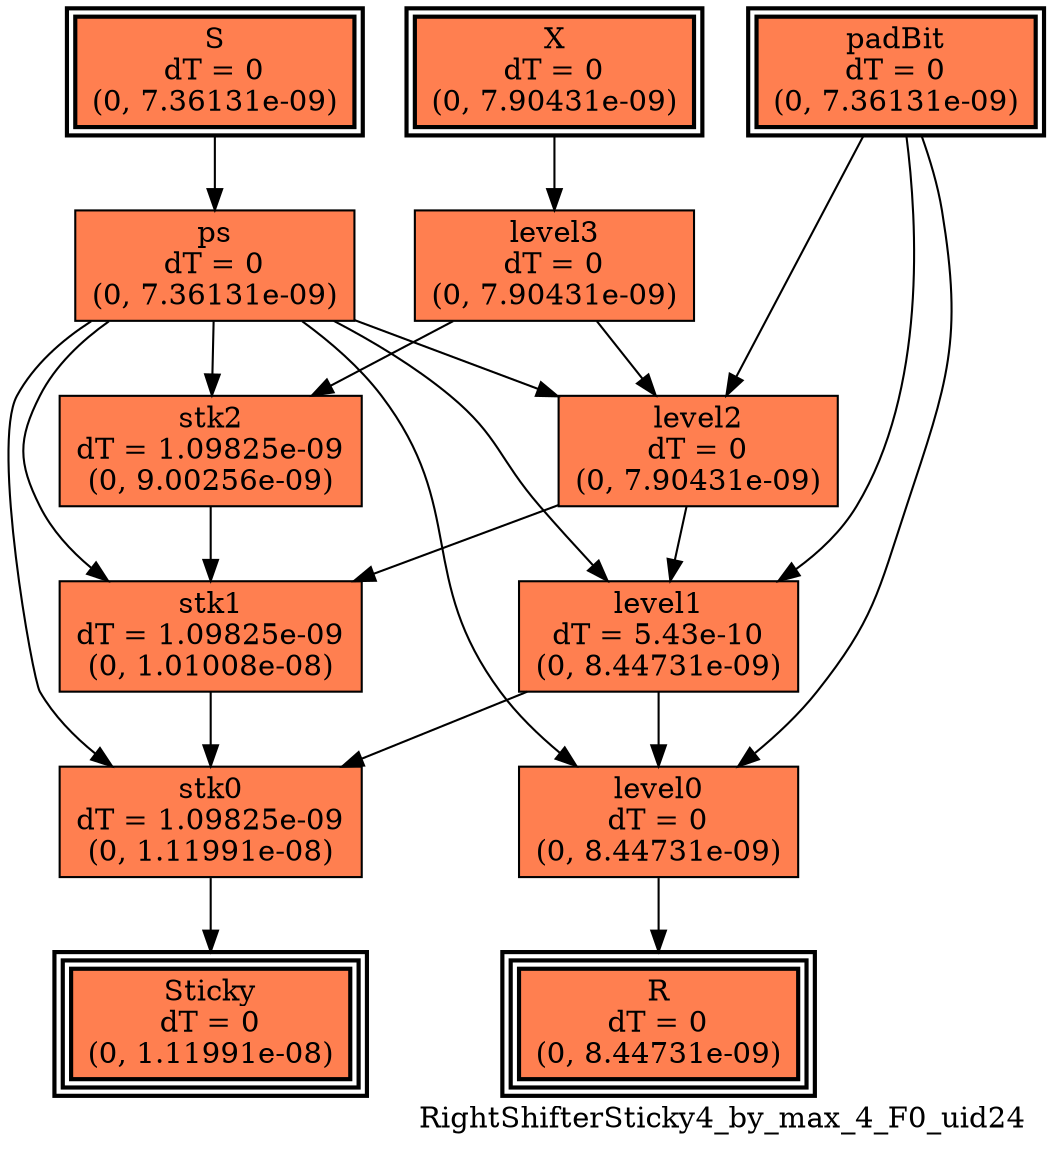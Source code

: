 digraph RightShifterSticky4_by_max_4_F0_uid24
{
	//graph drawing options
	label=RightShifterSticky4_by_max_4_F0_uid24;
	labelloc=bottom;
	labeljust=right;
	ratio=auto;
	nodesep=0.25;
	ranksep=0.5;

	//input/output signals of operator RightShifterSticky4_by_max_4_F0_uid24
	X__RightShifterSticky4_by_max_4_F0_uid24 [ label="X\ndT = 0\n(0, 7.90431e-09)", shape=box, color=black, style="bold, filled", fillcolor=coral, peripheries=2 ];
	S__RightShifterSticky4_by_max_4_F0_uid24 [ label="S\ndT = 0\n(0, 7.36131e-09)", shape=box, color=black, style="bold, filled", fillcolor=coral, peripheries=2 ];
	padBit__RightShifterSticky4_by_max_4_F0_uid24 [ label="padBit\ndT = 0\n(0, 7.36131e-09)", shape=box, color=black, style="bold, filled", fillcolor=coral, peripheries=2 ];
	R__RightShifterSticky4_by_max_4_F0_uid24 [ label="R\ndT = 0\n(0, 8.44731e-09)", shape=box, color=black, style="bold, filled", fillcolor=coral, peripheries=3 ];
	Sticky__RightShifterSticky4_by_max_4_F0_uid24 [ label="Sticky\ndT = 0\n(0, 1.11991e-08)", shape=box, color=black, style="bold, filled", fillcolor=coral, peripheries=3 ];
	{rank=same X__RightShifterSticky4_by_max_4_F0_uid24, S__RightShifterSticky4_by_max_4_F0_uid24, padBit__RightShifterSticky4_by_max_4_F0_uid24};
	{rank=same R__RightShifterSticky4_by_max_4_F0_uid24, Sticky__RightShifterSticky4_by_max_4_F0_uid24};
	//internal signals of operator RightShifterSticky4_by_max_4_F0_uid24
	ps__RightShifterSticky4_by_max_4_F0_uid24 [ label="ps\ndT = 0\n(0, 7.36131e-09)", shape=box, color=black, style=filled, fillcolor=coral, peripheries=1 ];
	level3__RightShifterSticky4_by_max_4_F0_uid24 [ label="level3\ndT = 0\n(0, 7.90431e-09)", shape=box, color=black, style=filled, fillcolor=coral, peripheries=1 ];
	stk2__RightShifterSticky4_by_max_4_F0_uid24 [ label="stk2\ndT = 1.09825e-09\n(0, 9.00256e-09)", shape=box, color=black, style=filled, fillcolor=coral, peripheries=1 ];
	level2__RightShifterSticky4_by_max_4_F0_uid24 [ label="level2\ndT = 0\n(0, 7.90431e-09)", shape=box, color=black, style=filled, fillcolor=coral, peripheries=1 ];
	stk1__RightShifterSticky4_by_max_4_F0_uid24 [ label="stk1\ndT = 1.09825e-09\n(0, 1.01008e-08)", shape=box, color=black, style=filled, fillcolor=coral, peripheries=1 ];
	level1__RightShifterSticky4_by_max_4_F0_uid24 [ label="level1\ndT = 5.43e-10\n(0, 8.44731e-09)", shape=box, color=black, style=filled, fillcolor=coral, peripheries=1 ];
	stk0__RightShifterSticky4_by_max_4_F0_uid24 [ label="stk0\ndT = 1.09825e-09\n(0, 1.11991e-08)", shape=box, color=black, style=filled, fillcolor=coral, peripheries=1 ];
	level0__RightShifterSticky4_by_max_4_F0_uid24 [ label="level0\ndT = 0\n(0, 8.44731e-09)", shape=box, color=black, style=filled, fillcolor=coral, peripheries=1 ];

	//subcomponents of operator RightShifterSticky4_by_max_4_F0_uid24

	//input and internal signal connections of operator RightShifterSticky4_by_max_4_F0_uid24
	X__RightShifterSticky4_by_max_4_F0_uid24 -> level3__RightShifterSticky4_by_max_4_F0_uid24 [ arrowhead=normal, arrowsize=1.0, arrowtail=normal, color=black, dir=forward  ];
	S__RightShifterSticky4_by_max_4_F0_uid24 -> ps__RightShifterSticky4_by_max_4_F0_uid24 [ arrowhead=normal, arrowsize=1.0, arrowtail=normal, color=black, dir=forward  ];
	padBit__RightShifterSticky4_by_max_4_F0_uid24 -> level2__RightShifterSticky4_by_max_4_F0_uid24 [ arrowhead=normal, arrowsize=1.0, arrowtail=normal, color=black, dir=forward  ];
	padBit__RightShifterSticky4_by_max_4_F0_uid24 -> level1__RightShifterSticky4_by_max_4_F0_uid24 [ arrowhead=normal, arrowsize=1.0, arrowtail=normal, color=black, dir=forward  ];
	padBit__RightShifterSticky4_by_max_4_F0_uid24 -> level0__RightShifterSticky4_by_max_4_F0_uid24 [ arrowhead=normal, arrowsize=1.0, arrowtail=normal, color=black, dir=forward  ];
	ps__RightShifterSticky4_by_max_4_F0_uid24 -> stk2__RightShifterSticky4_by_max_4_F0_uid24 [ arrowhead=normal, arrowsize=1.0, arrowtail=normal, color=black, dir=forward  ];
	ps__RightShifterSticky4_by_max_4_F0_uid24 -> level2__RightShifterSticky4_by_max_4_F0_uid24 [ arrowhead=normal, arrowsize=1.0, arrowtail=normal, color=black, dir=forward  ];
	ps__RightShifterSticky4_by_max_4_F0_uid24 -> stk1__RightShifterSticky4_by_max_4_F0_uid24 [ arrowhead=normal, arrowsize=1.0, arrowtail=normal, color=black, dir=forward  ];
	ps__RightShifterSticky4_by_max_4_F0_uid24 -> level1__RightShifterSticky4_by_max_4_F0_uid24 [ arrowhead=normal, arrowsize=1.0, arrowtail=normal, color=black, dir=forward  ];
	ps__RightShifterSticky4_by_max_4_F0_uid24 -> stk0__RightShifterSticky4_by_max_4_F0_uid24 [ arrowhead=normal, arrowsize=1.0, arrowtail=normal, color=black, dir=forward  ];
	ps__RightShifterSticky4_by_max_4_F0_uid24 -> level0__RightShifterSticky4_by_max_4_F0_uid24 [ arrowhead=normal, arrowsize=1.0, arrowtail=normal, color=black, dir=forward  ];
	level3__RightShifterSticky4_by_max_4_F0_uid24 -> stk2__RightShifterSticky4_by_max_4_F0_uid24 [ arrowhead=normal, arrowsize=1.0, arrowtail=normal, color=black, dir=forward  ];
	level3__RightShifterSticky4_by_max_4_F0_uid24 -> level2__RightShifterSticky4_by_max_4_F0_uid24 [ arrowhead=normal, arrowsize=1.0, arrowtail=normal, color=black, dir=forward  ];
	stk2__RightShifterSticky4_by_max_4_F0_uid24 -> stk1__RightShifterSticky4_by_max_4_F0_uid24 [ arrowhead=normal, arrowsize=1.0, arrowtail=normal, color=black, dir=forward  ];
	level2__RightShifterSticky4_by_max_4_F0_uid24 -> stk1__RightShifterSticky4_by_max_4_F0_uid24 [ arrowhead=normal, arrowsize=1.0, arrowtail=normal, color=black, dir=forward  ];
	level2__RightShifterSticky4_by_max_4_F0_uid24 -> level1__RightShifterSticky4_by_max_4_F0_uid24 [ arrowhead=normal, arrowsize=1.0, arrowtail=normal, color=black, dir=forward  ];
	stk1__RightShifterSticky4_by_max_4_F0_uid24 -> stk0__RightShifterSticky4_by_max_4_F0_uid24 [ arrowhead=normal, arrowsize=1.0, arrowtail=normal, color=black, dir=forward  ];
	level1__RightShifterSticky4_by_max_4_F0_uid24 -> stk0__RightShifterSticky4_by_max_4_F0_uid24 [ arrowhead=normal, arrowsize=1.0, arrowtail=normal, color=black, dir=forward  ];
	level1__RightShifterSticky4_by_max_4_F0_uid24 -> level0__RightShifterSticky4_by_max_4_F0_uid24 [ arrowhead=normal, arrowsize=1.0, arrowtail=normal, color=black, dir=forward  ];
	stk0__RightShifterSticky4_by_max_4_F0_uid24 -> Sticky__RightShifterSticky4_by_max_4_F0_uid24 [ arrowhead=normal, arrowsize=1.0, arrowtail=normal, color=black, dir=forward  ];
	level0__RightShifterSticky4_by_max_4_F0_uid24 -> R__RightShifterSticky4_by_max_4_F0_uid24 [ arrowhead=normal, arrowsize=1.0, arrowtail=normal, color=black, dir=forward  ];
}

